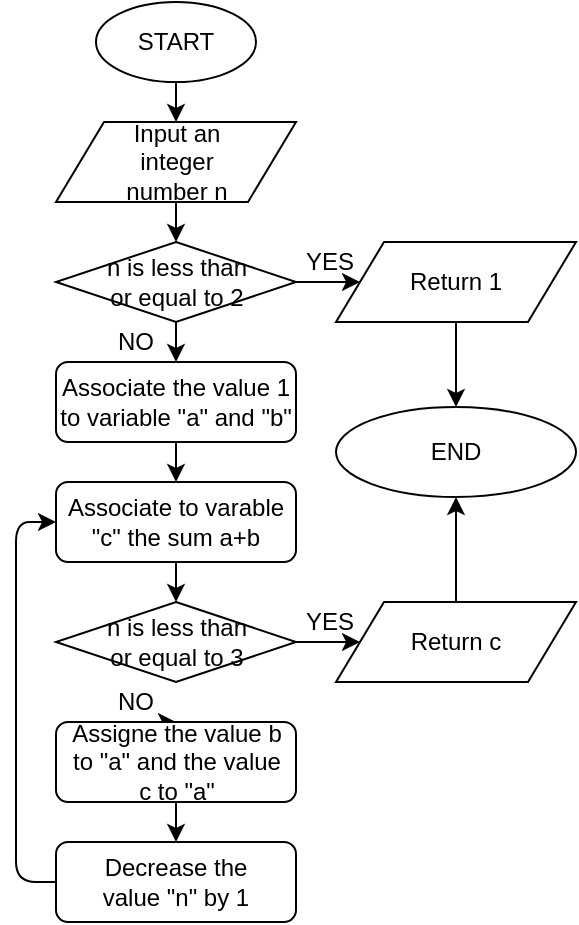 <mxfile version="12.1.3" type="github" pages="1"><diagram id="gPcRmQW-RGOc-af3P9zx" name="Page-1"><mxGraphModel dx="854" dy="468" grid="1" gridSize="10" guides="1" tooltips="1" connect="1" arrows="1" fold="1" page="1" pageScale="1" pageWidth="827" pageHeight="1169" math="0" shadow="0"><root><mxCell id="0"/><mxCell id="1" parent="0"/><mxCell id="YwXMWWYpCBF7NSYcL3_9-1" value="" style="ellipse;whiteSpace=wrap;html=1;" vertex="1" parent="1"><mxGeometry x="360" y="20" width="80" height="40" as="geometry"/></mxCell><mxCell id="YwXMWWYpCBF7NSYcL3_9-2" value="START" style="text;html=1;strokeColor=none;fillColor=none;align=center;verticalAlign=middle;whiteSpace=wrap;rounded=0;" vertex="1" parent="1"><mxGeometry x="380" y="30" width="40" height="20" as="geometry"/></mxCell><mxCell id="YwXMWWYpCBF7NSYcL3_9-3" value="" style="endArrow=classic;html=1;exitX=0.5;exitY=1;exitDx=0;exitDy=0;" edge="1" parent="1" source="YwXMWWYpCBF7NSYcL3_9-1"><mxGeometry width="50" height="50" relative="1" as="geometry"><mxPoint x="370" y="120" as="sourcePoint"/><mxPoint x="400" y="80" as="targetPoint"/></mxGeometry></mxCell><mxCell id="YwXMWWYpCBF7NSYcL3_9-6" value="" style="shape=parallelogram;perimeter=parallelogramPerimeter;whiteSpace=wrap;html=1;" vertex="1" parent="1"><mxGeometry x="340" y="80" width="120" height="40" as="geometry"/></mxCell><mxCell id="YwXMWWYpCBF7NSYcL3_9-7" value="Input an integer number n" style="text;html=1;strokeColor=none;fillColor=none;align=center;verticalAlign=middle;whiteSpace=wrap;rounded=0;" vertex="1" parent="1"><mxGeometry x="368.5" y="90" width="63" height="20" as="geometry"/></mxCell><mxCell id="YwXMWWYpCBF7NSYcL3_9-8" value="" style="endArrow=classic;html=1;exitX=0.5;exitY=1;exitDx=0;exitDy=0;" edge="1" parent="1" source="YwXMWWYpCBF7NSYcL3_9-6"><mxGeometry width="50" height="50" relative="1" as="geometry"><mxPoint x="340" y="210" as="sourcePoint"/><mxPoint x="400" y="140" as="targetPoint"/></mxGeometry></mxCell><mxCell id="YwXMWWYpCBF7NSYcL3_9-9" value="" style="rhombus;whiteSpace=wrap;html=1;" vertex="1" parent="1"><mxGeometry x="340" y="140" width="120" height="40" as="geometry"/></mxCell><mxCell id="YwXMWWYpCBF7NSYcL3_9-10" value="n is less than or equal to 2" style="text;html=1;strokeColor=none;fillColor=none;align=center;verticalAlign=middle;whiteSpace=wrap;rounded=0;" vertex="1" parent="1"><mxGeometry x="357.5" y="150" width="85" height="20" as="geometry"/></mxCell><mxCell id="YwXMWWYpCBF7NSYcL3_9-11" value="" style="endArrow=classic;html=1;exitX=1;exitY=0.5;exitDx=0;exitDy=0;entryX=0;entryY=0.5;entryDx=0;entryDy=0;" edge="1" parent="1" source="YwXMWWYpCBF7NSYcL3_9-9" target="YwXMWWYpCBF7NSYcL3_9-13"><mxGeometry width="50" height="50" relative="1" as="geometry"><mxPoint x="340" y="250" as="sourcePoint"/><mxPoint x="480" y="160" as="targetPoint"/></mxGeometry></mxCell><mxCell id="YwXMWWYpCBF7NSYcL3_9-12" value="" style="endArrow=classic;html=1;exitX=0.5;exitY=1;exitDx=0;exitDy=0;" edge="1" parent="1" source="YwXMWWYpCBF7NSYcL3_9-9"><mxGeometry width="50" height="50" relative="1" as="geometry"><mxPoint x="340" y="250" as="sourcePoint"/><mxPoint x="400" y="200" as="targetPoint"/></mxGeometry></mxCell><mxCell id="YwXMWWYpCBF7NSYcL3_9-13" value="" style="shape=parallelogram;perimeter=parallelogramPerimeter;whiteSpace=wrap;html=1;" vertex="1" parent="1"><mxGeometry x="480" y="140" width="120" height="40" as="geometry"/></mxCell><mxCell id="YwXMWWYpCBF7NSYcL3_9-14" value="YES" style="text;html=1;strokeColor=none;fillColor=none;align=center;verticalAlign=middle;whiteSpace=wrap;rounded=0;" vertex="1" parent="1"><mxGeometry x="456.5" y="140" width="40" height="20" as="geometry"/></mxCell><mxCell id="YwXMWWYpCBF7NSYcL3_9-15" value="Return 1" style="text;html=1;strokeColor=none;fillColor=none;align=center;verticalAlign=middle;whiteSpace=wrap;rounded=0;" vertex="1" parent="1"><mxGeometry x="510" y="150" width="60" height="20" as="geometry"/></mxCell><mxCell id="YwXMWWYpCBF7NSYcL3_9-16" value="NO" style="text;html=1;strokeColor=none;fillColor=none;align=center;verticalAlign=middle;whiteSpace=wrap;rounded=0;" vertex="1" parent="1"><mxGeometry x="360" y="180" width="40" height="20" as="geometry"/></mxCell><mxCell id="YwXMWWYpCBF7NSYcL3_9-17" value="" style="rounded=1;whiteSpace=wrap;html=1;" vertex="1" parent="1"><mxGeometry x="340" y="200" width="120" height="40" as="geometry"/></mxCell><mxCell id="YwXMWWYpCBF7NSYcL3_9-18" value="Associate the value 1 to variable &quot;a&quot; and &quot;b&quot;" style="text;html=1;strokeColor=none;fillColor=none;align=center;verticalAlign=middle;whiteSpace=wrap;rounded=0;" vertex="1" parent="1"><mxGeometry x="340" y="210" width="120" height="20" as="geometry"/></mxCell><mxCell id="YwXMWWYpCBF7NSYcL3_9-19" value="" style="endArrow=classic;html=1;exitX=0.5;exitY=1;exitDx=0;exitDy=0;" edge="1" parent="1" source="YwXMWWYpCBF7NSYcL3_9-17" target="YwXMWWYpCBF7NSYcL3_9-20"><mxGeometry width="50" height="50" relative="1" as="geometry"><mxPoint x="340" y="310" as="sourcePoint"/><mxPoint x="400" y="260" as="targetPoint"/></mxGeometry></mxCell><mxCell id="YwXMWWYpCBF7NSYcL3_9-20" value="" style="rounded=1;whiteSpace=wrap;html=1;" vertex="1" parent="1"><mxGeometry x="340" y="260" width="120" height="40" as="geometry"/></mxCell><mxCell id="YwXMWWYpCBF7NSYcL3_9-21" value="Associate to varable &quot;c&quot; the sum a+b" style="text;html=1;strokeColor=none;fillColor=none;align=center;verticalAlign=middle;whiteSpace=wrap;rounded=0;" vertex="1" parent="1"><mxGeometry x="340" y="270" width="120" height="20" as="geometry"/></mxCell><mxCell id="YwXMWWYpCBF7NSYcL3_9-22" value="" style="endArrow=classic;html=1;exitX=0.5;exitY=1;exitDx=0;exitDy=0;" edge="1" parent="1" source="YwXMWWYpCBF7NSYcL3_9-20"><mxGeometry width="50" height="50" relative="1" as="geometry"><mxPoint x="340" y="370" as="sourcePoint"/><mxPoint x="400" y="320" as="targetPoint"/></mxGeometry></mxCell><mxCell id="YwXMWWYpCBF7NSYcL3_9-23" value="" style="rhombus;whiteSpace=wrap;html=1;" vertex="1" parent="1"><mxGeometry x="340" y="320" width="120" height="40" as="geometry"/></mxCell><mxCell id="YwXMWWYpCBF7NSYcL3_9-24" value="" style="endArrow=classic;html=1;exitX=0.5;exitY=1;exitDx=0;exitDy=0;" edge="1" parent="1" source="YwXMWWYpCBF7NSYcL3_9-40"><mxGeometry width="50" height="50" relative="1" as="geometry"><mxPoint x="340" y="430" as="sourcePoint"/><mxPoint x="400" y="380" as="targetPoint"/></mxGeometry></mxCell><mxCell id="YwXMWWYpCBF7NSYcL3_9-25" value="" style="rounded=1;whiteSpace=wrap;html=1;" vertex="1" parent="1"><mxGeometry x="340" y="380" width="120" height="40" as="geometry"/></mxCell><mxCell id="YwXMWWYpCBF7NSYcL3_9-26" value="" style="endArrow=classic;html=1;exitX=0.5;exitY=1;exitDx=0;exitDy=0;" edge="1" parent="1" source="YwXMWWYpCBF7NSYcL3_9-25"><mxGeometry width="50" height="50" relative="1" as="geometry"><mxPoint x="340" y="490" as="sourcePoint"/><mxPoint x="400" y="440" as="targetPoint"/></mxGeometry></mxCell><mxCell id="YwXMWWYpCBF7NSYcL3_9-27" value="" style="rounded=1;whiteSpace=wrap;html=1;" vertex="1" parent="1"><mxGeometry x="340" y="440" width="120" height="40" as="geometry"/></mxCell><mxCell id="YwXMWWYpCBF7NSYcL3_9-28" value="" style="endArrow=classic;html=1;exitX=0;exitY=0.5;exitDx=0;exitDy=0;entryX=0;entryY=0.5;entryDx=0;entryDy=0;" edge="1" parent="1" source="YwXMWWYpCBF7NSYcL3_9-27" target="YwXMWWYpCBF7NSYcL3_9-21"><mxGeometry width="50" height="50" relative="1" as="geometry"><mxPoint x="340" y="550" as="sourcePoint"/><mxPoint x="300" y="460" as="targetPoint"/><Array as="points"><mxPoint x="320" y="460"/><mxPoint x="320" y="280"/></Array></mxGeometry></mxCell><mxCell id="YwXMWWYpCBF7NSYcL3_9-29" value="" style="endArrow=classic;html=1;exitX=1;exitY=0.5;exitDx=0;exitDy=0;entryX=0;entryY=0.5;entryDx=0;entryDy=0;" edge="1" parent="1" source="YwXMWWYpCBF7NSYcL3_9-23" target="YwXMWWYpCBF7NSYcL3_9-30"><mxGeometry width="50" height="50" relative="1" as="geometry"><mxPoint x="310" y="550" as="sourcePoint"/><mxPoint x="480" y="340" as="targetPoint"/></mxGeometry></mxCell><mxCell id="YwXMWWYpCBF7NSYcL3_9-30" value="" style="shape=parallelogram;perimeter=parallelogramPerimeter;whiteSpace=wrap;html=1;" vertex="1" parent="1"><mxGeometry x="480" y="320" width="120" height="40" as="geometry"/></mxCell><mxCell id="YwXMWWYpCBF7NSYcL3_9-31" value="" style="endArrow=classic;html=1;exitX=0.5;exitY=0;exitDx=0;exitDy=0;entryX=0.5;entryY=1;entryDx=0;entryDy=0;" edge="1" parent="1" source="YwXMWWYpCBF7NSYcL3_9-30" target="YwXMWWYpCBF7NSYcL3_9-32"><mxGeometry width="50" height="50" relative="1" as="geometry"><mxPoint x="310" y="550" as="sourcePoint"/><mxPoint x="680" y="340" as="targetPoint"/></mxGeometry></mxCell><mxCell id="YwXMWWYpCBF7NSYcL3_9-32" value="" style="ellipse;whiteSpace=wrap;html=1;" vertex="1" parent="1"><mxGeometry x="480" y="222.5" width="120" height="45" as="geometry"/></mxCell><mxCell id="YwXMWWYpCBF7NSYcL3_9-35" value="" style="endArrow=classic;html=1;exitX=0.5;exitY=1;exitDx=0;exitDy=0;" edge="1" parent="1" source="YwXMWWYpCBF7NSYcL3_9-13" target="YwXMWWYpCBF7NSYcL3_9-32"><mxGeometry width="50" height="50" relative="1" as="geometry"><mxPoint x="130" y="250" as="sourcePoint"/><mxPoint x="360" y="500" as="targetPoint"/></mxGeometry></mxCell><mxCell id="YwXMWWYpCBF7NSYcL3_9-36" value="n is less than or equal to 3" style="text;html=1;strokeColor=none;fillColor=none;align=center;verticalAlign=middle;whiteSpace=wrap;rounded=0;" vertex="1" parent="1"><mxGeometry x="357.5" y="330" width="85" height="20" as="geometry"/></mxCell><mxCell id="YwXMWWYpCBF7NSYcL3_9-37" value="Assigne the value b to &quot;a&quot; and the value c to &quot;a&quot;" style="text;html=1;strokeColor=none;fillColor=none;align=center;verticalAlign=middle;whiteSpace=wrap;rounded=0;" vertex="1" parent="1"><mxGeometry x="342.5" y="390" width="115" height="20" as="geometry"/></mxCell><mxCell id="YwXMWWYpCBF7NSYcL3_9-38" value="Decrease the value &quot;n&quot; by 1" style="text;html=1;strokeColor=none;fillColor=none;align=center;verticalAlign=middle;whiteSpace=wrap;rounded=0;" vertex="1" parent="1"><mxGeometry x="360" y="450" width="80" height="20" as="geometry"/></mxCell><mxCell id="YwXMWWYpCBF7NSYcL3_9-39" value="Return c" style="text;html=1;strokeColor=none;fillColor=none;align=center;verticalAlign=middle;whiteSpace=wrap;rounded=0;" vertex="1" parent="1"><mxGeometry x="510" y="330" width="60" height="20" as="geometry"/></mxCell><mxCell id="YwXMWWYpCBF7NSYcL3_9-40" value="NO" style="text;html=1;strokeColor=none;fillColor=none;align=center;verticalAlign=middle;whiteSpace=wrap;rounded=0;" vertex="1" parent="1"><mxGeometry x="360" y="360" width="40" height="20" as="geometry"/></mxCell><mxCell id="YwXMWWYpCBF7NSYcL3_9-41" value="" style="endArrow=classic;html=1;exitX=0.5;exitY=1;exitDx=0;exitDy=0;" edge="1" parent="1" source="YwXMWWYpCBF7NSYcL3_9-23" target="YwXMWWYpCBF7NSYcL3_9-40"><mxGeometry width="50" height="50" relative="1" as="geometry"><mxPoint x="400" y="360" as="sourcePoint"/><mxPoint x="400" y="380" as="targetPoint"/></mxGeometry></mxCell><mxCell id="YwXMWWYpCBF7NSYcL3_9-42" value="YES" style="text;html=1;strokeColor=none;fillColor=none;align=center;verticalAlign=middle;whiteSpace=wrap;rounded=0;" vertex="1" parent="1"><mxGeometry x="456.5" y="320" width="40" height="20" as="geometry"/></mxCell><mxCell id="YwXMWWYpCBF7NSYcL3_9-43" value="END" style="text;html=1;strokeColor=none;fillColor=none;align=center;verticalAlign=middle;whiteSpace=wrap;rounded=0;" vertex="1" parent="1"><mxGeometry x="520" y="235" width="40" height="20" as="geometry"/></mxCell></root></mxGraphModel></diagram></mxfile>